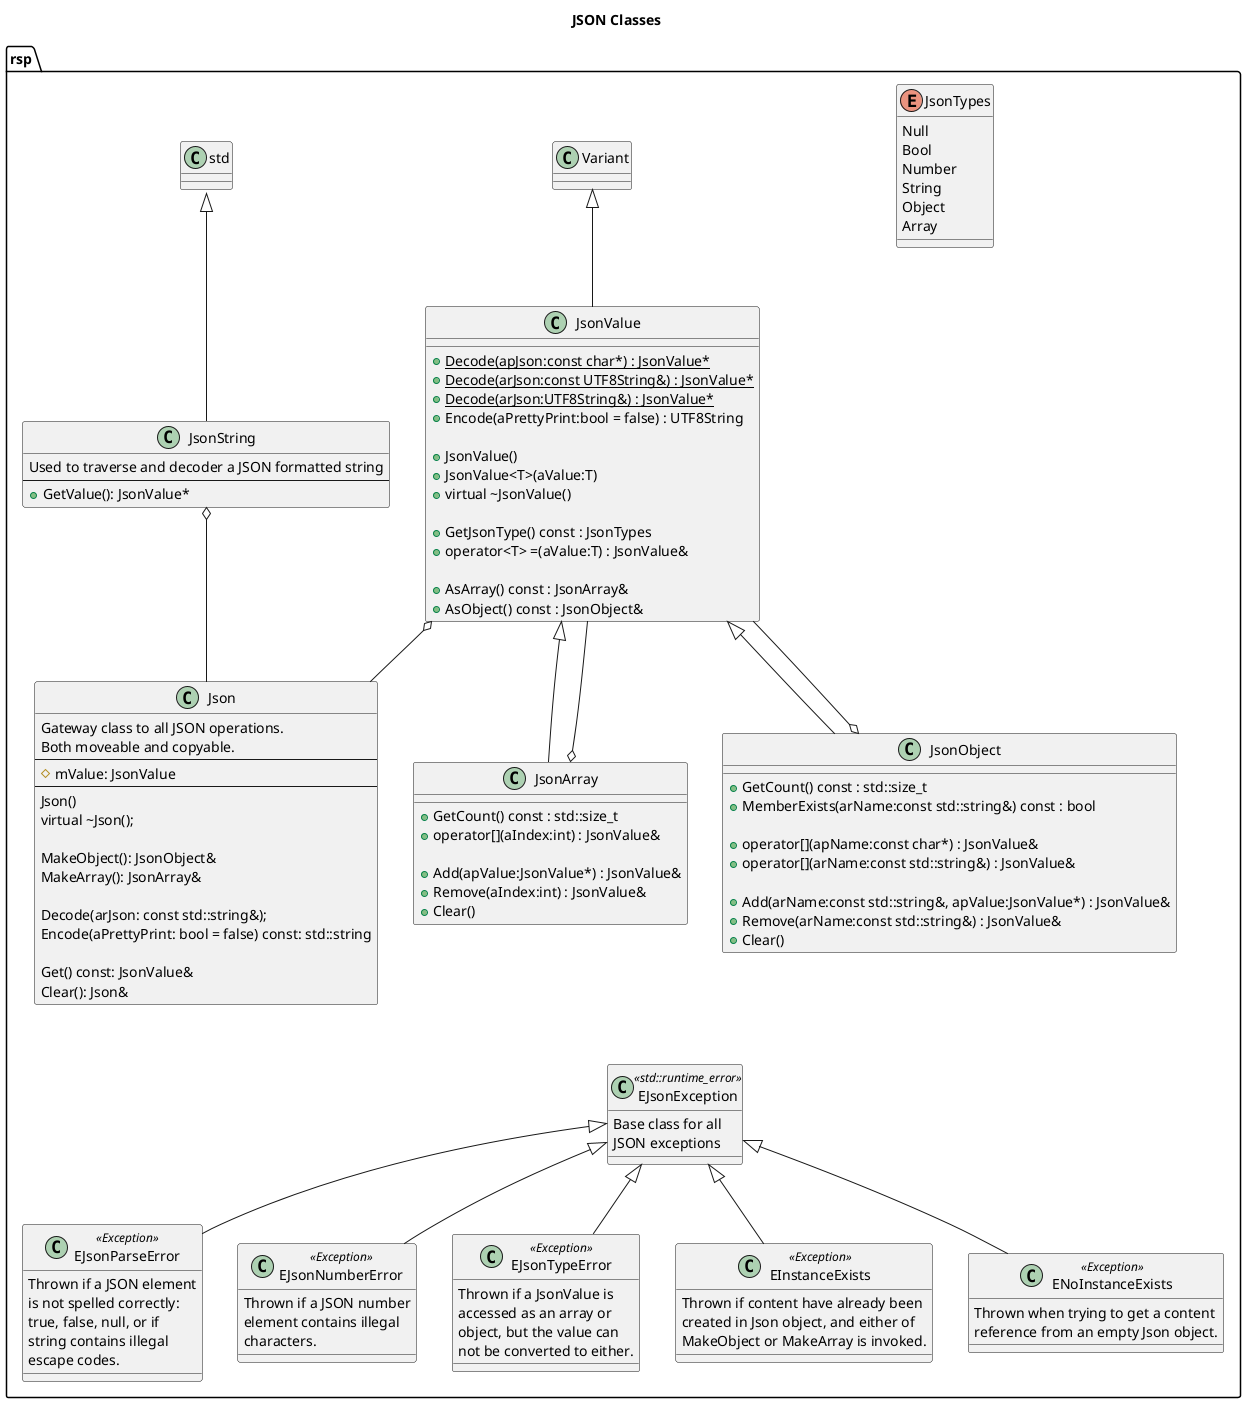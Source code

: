 @startuml

skinparam stereotypeCBackgroundColor<<Exception>> Red
skinparam stereotypeCBackgroundColor<<std::runtime_error>> Red
'hide stereotype

title JSON Classes

namespace rsp {

enum JsonTypes {
    Null
    Bool
    Number
    String
    Object
    Array
}

class Variant

class JsonValue {
    +{static} Decode(apJson:const char*) : JsonValue*
    +{static} Decode(arJson:const UTF8String&) : JsonValue*
    +{static} Decode(arJson:UTF8String&) : JsonValue*
    +Encode(aPrettyPrint:bool = false) : UTF8String

    +JsonValue()
    +JsonValue<T>(aValue:T)
    +virtual ~JsonValue()

    +GetJsonType() const : JsonTypes
    +operator<T> =(aValue:T) : JsonValue&

    +AsArray() const : JsonArray&
    +AsObject() const : JsonObject&
}

class JsonArray {
    +GetCount() const : std::size_t
    +operator[](aIndex:int) : JsonValue&

    +Add(apValue:JsonValue*) : JsonValue&
    +Remove(aIndex:int) : JsonValue&
    +Clear()
}

class JsonObject {
    +GetCount() const : std::size_t
    +MemberExists(arName:const std::string&) const : bool

    +operator[](apName:const char*) : JsonValue&
    +operator[](arName:const std::string&) : JsonValue&

    +Add(arName:const std::string&, apValue:JsonValue*) : JsonValue&
    +Remove(arName:const std::string&) : JsonValue&
    +Clear()
}

class JsonString {
    Used to traverse and decoder a JSON formatted string
    --
    +GetValue(): JsonValue*
}

class Json {
    Gateway class to all JSON operations.
    Both moveable and copyable.
    --
    #mValue: JsonValue
    --
    Json()
    virtual ~Json();

    MakeObject(): JsonObject&
    MakeArray(): JsonArray&

    Decode(arJson: const std::string&);
    Encode(aPrettyPrint: bool = false) const: std::string

    Get() const: JsonValue&
    Clear(): Json&
}

class EJsonException <<std::runtime_error>> {
    Base class for all
    JSON exceptions
}

class EJsonParseError <<Exception>> {
    Thrown if a JSON element
    is not spelled correctly:
    true, false, null, or if
    string contains illegal
    escape codes.
}

class EJsonNumberError <<Exception>> {
    Thrown if a JSON number
    element contains illegal
    characters.
}

class EJsonTypeError <<Exception>> {
    Thrown if a JsonValue is
    accessed as an array or
    object, but the value can
    not be converted to either.
}

class EInstanceExists <<Exception>> {
    Thrown if content have already been
    created in Json object, and either of
    MakeObject or MakeArray is invoked.
}

class ENoInstanceExists <<Exception>> {
    Thrown when trying to get a content
    reference from an empty Json object.
}

JsonObject -down[hidden]- EJsonException

EJsonException <|-- EJsonParseError
EJsonException <|-- EJsonTypeError
EJsonException <|-- EJsonNumberError
EJsonException <|-- EInstanceExists
EJsonException <|-- ENoInstanceExists

std::string <|-- JsonString
JsonString o-- Json

Variant <|-- JsonValue
JsonValue <|-- JsonArray
JsonValue <|-- JsonObject
JsonValue o-- Json
JsonArray o-- JsonValue
JsonObject o-- JsonValue

}

@enduml
